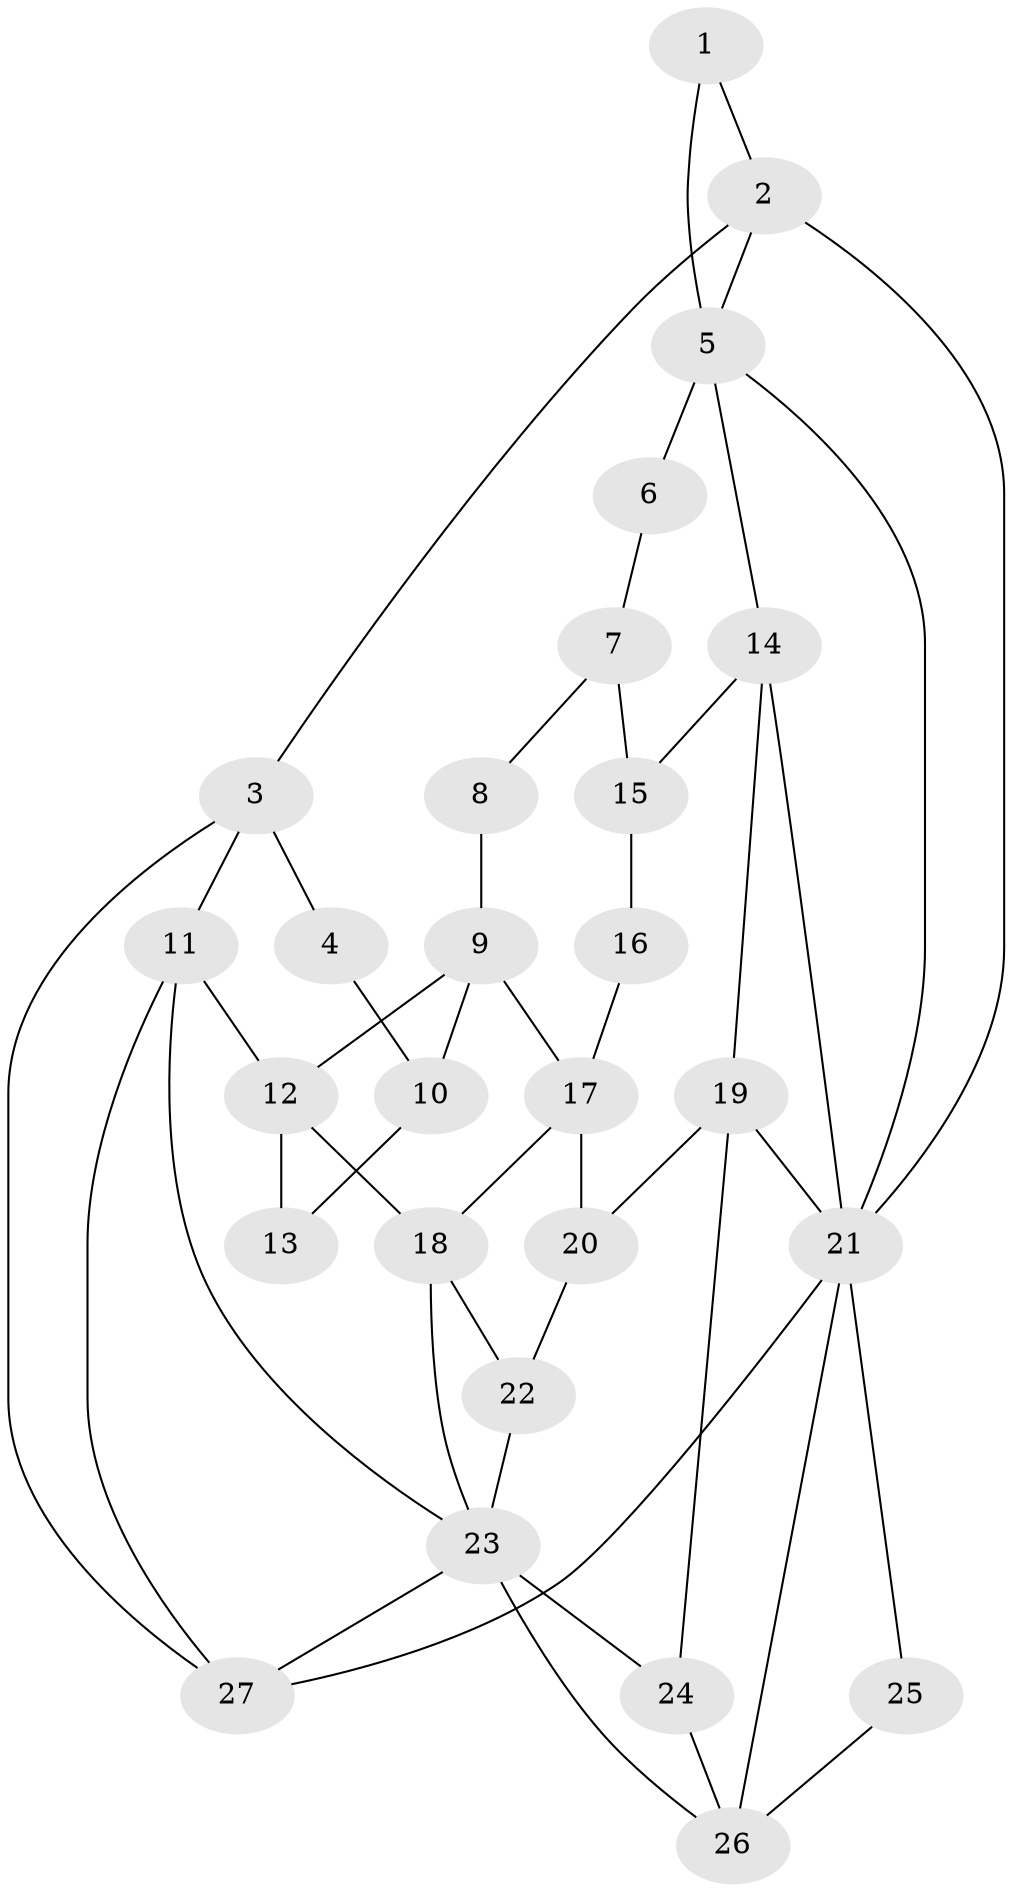 // original degree distribution, {3: 0.037037037037037035, 5: 0.4444444444444444, 6: 0.24074074074074073, 4: 0.2777777777777778}
// Generated by graph-tools (version 1.1) at 2025/38/03/09/25 02:38:36]
// undirected, 27 vertices, 47 edges
graph export_dot {
graph [start="1"]
  node [color=gray90,style=filled];
  1;
  2;
  3;
  4;
  5;
  6;
  7;
  8;
  9;
  10;
  11;
  12;
  13;
  14;
  15;
  16;
  17;
  18;
  19;
  20;
  21;
  22;
  23;
  24;
  25;
  26;
  27;
  1 -- 2 [weight=1.0];
  1 -- 5 [weight=1.0];
  2 -- 3 [weight=1.0];
  2 -- 5 [weight=1.0];
  2 -- 21 [weight=1.0];
  3 -- 4 [weight=1.0];
  3 -- 11 [weight=1.0];
  3 -- 27 [weight=1.0];
  4 -- 10 [weight=1.0];
  5 -- 6 [weight=2.0];
  5 -- 14 [weight=1.0];
  5 -- 21 [weight=1.0];
  6 -- 7 [weight=1.0];
  7 -- 8 [weight=1.0];
  7 -- 15 [weight=1.0];
  8 -- 9 [weight=2.0];
  9 -- 10 [weight=1.0];
  9 -- 12 [weight=1.0];
  9 -- 17 [weight=2.0];
  10 -- 13 [weight=1.0];
  11 -- 12 [weight=2.0];
  11 -- 23 [weight=1.0];
  11 -- 27 [weight=1.0];
  12 -- 13 [weight=2.0];
  12 -- 18 [weight=1.0];
  14 -- 15 [weight=1.0];
  14 -- 19 [weight=1.0];
  14 -- 21 [weight=1.0];
  15 -- 16 [weight=1.0];
  16 -- 17 [weight=2.0];
  17 -- 18 [weight=1.0];
  17 -- 20 [weight=1.0];
  18 -- 22 [weight=1.0];
  18 -- 23 [weight=1.0];
  19 -- 20 [weight=1.0];
  19 -- 21 [weight=1.0];
  19 -- 24 [weight=1.0];
  20 -- 22 [weight=1.0];
  21 -- 25 [weight=1.0];
  21 -- 26 [weight=1.0];
  21 -- 27 [weight=1.0];
  22 -- 23 [weight=1.0];
  23 -- 24 [weight=1.0];
  23 -- 26 [weight=1.0];
  23 -- 27 [weight=1.0];
  24 -- 26 [weight=2.0];
  25 -- 26 [weight=2.0];
}
